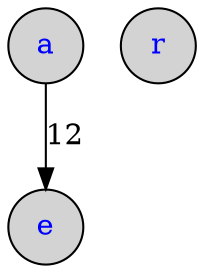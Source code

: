digraph G {
node[margin=0 fontcolor=blue  width=0.5 shape=circle style=filled];
a;
e;
r;
a->e[label=12];
}